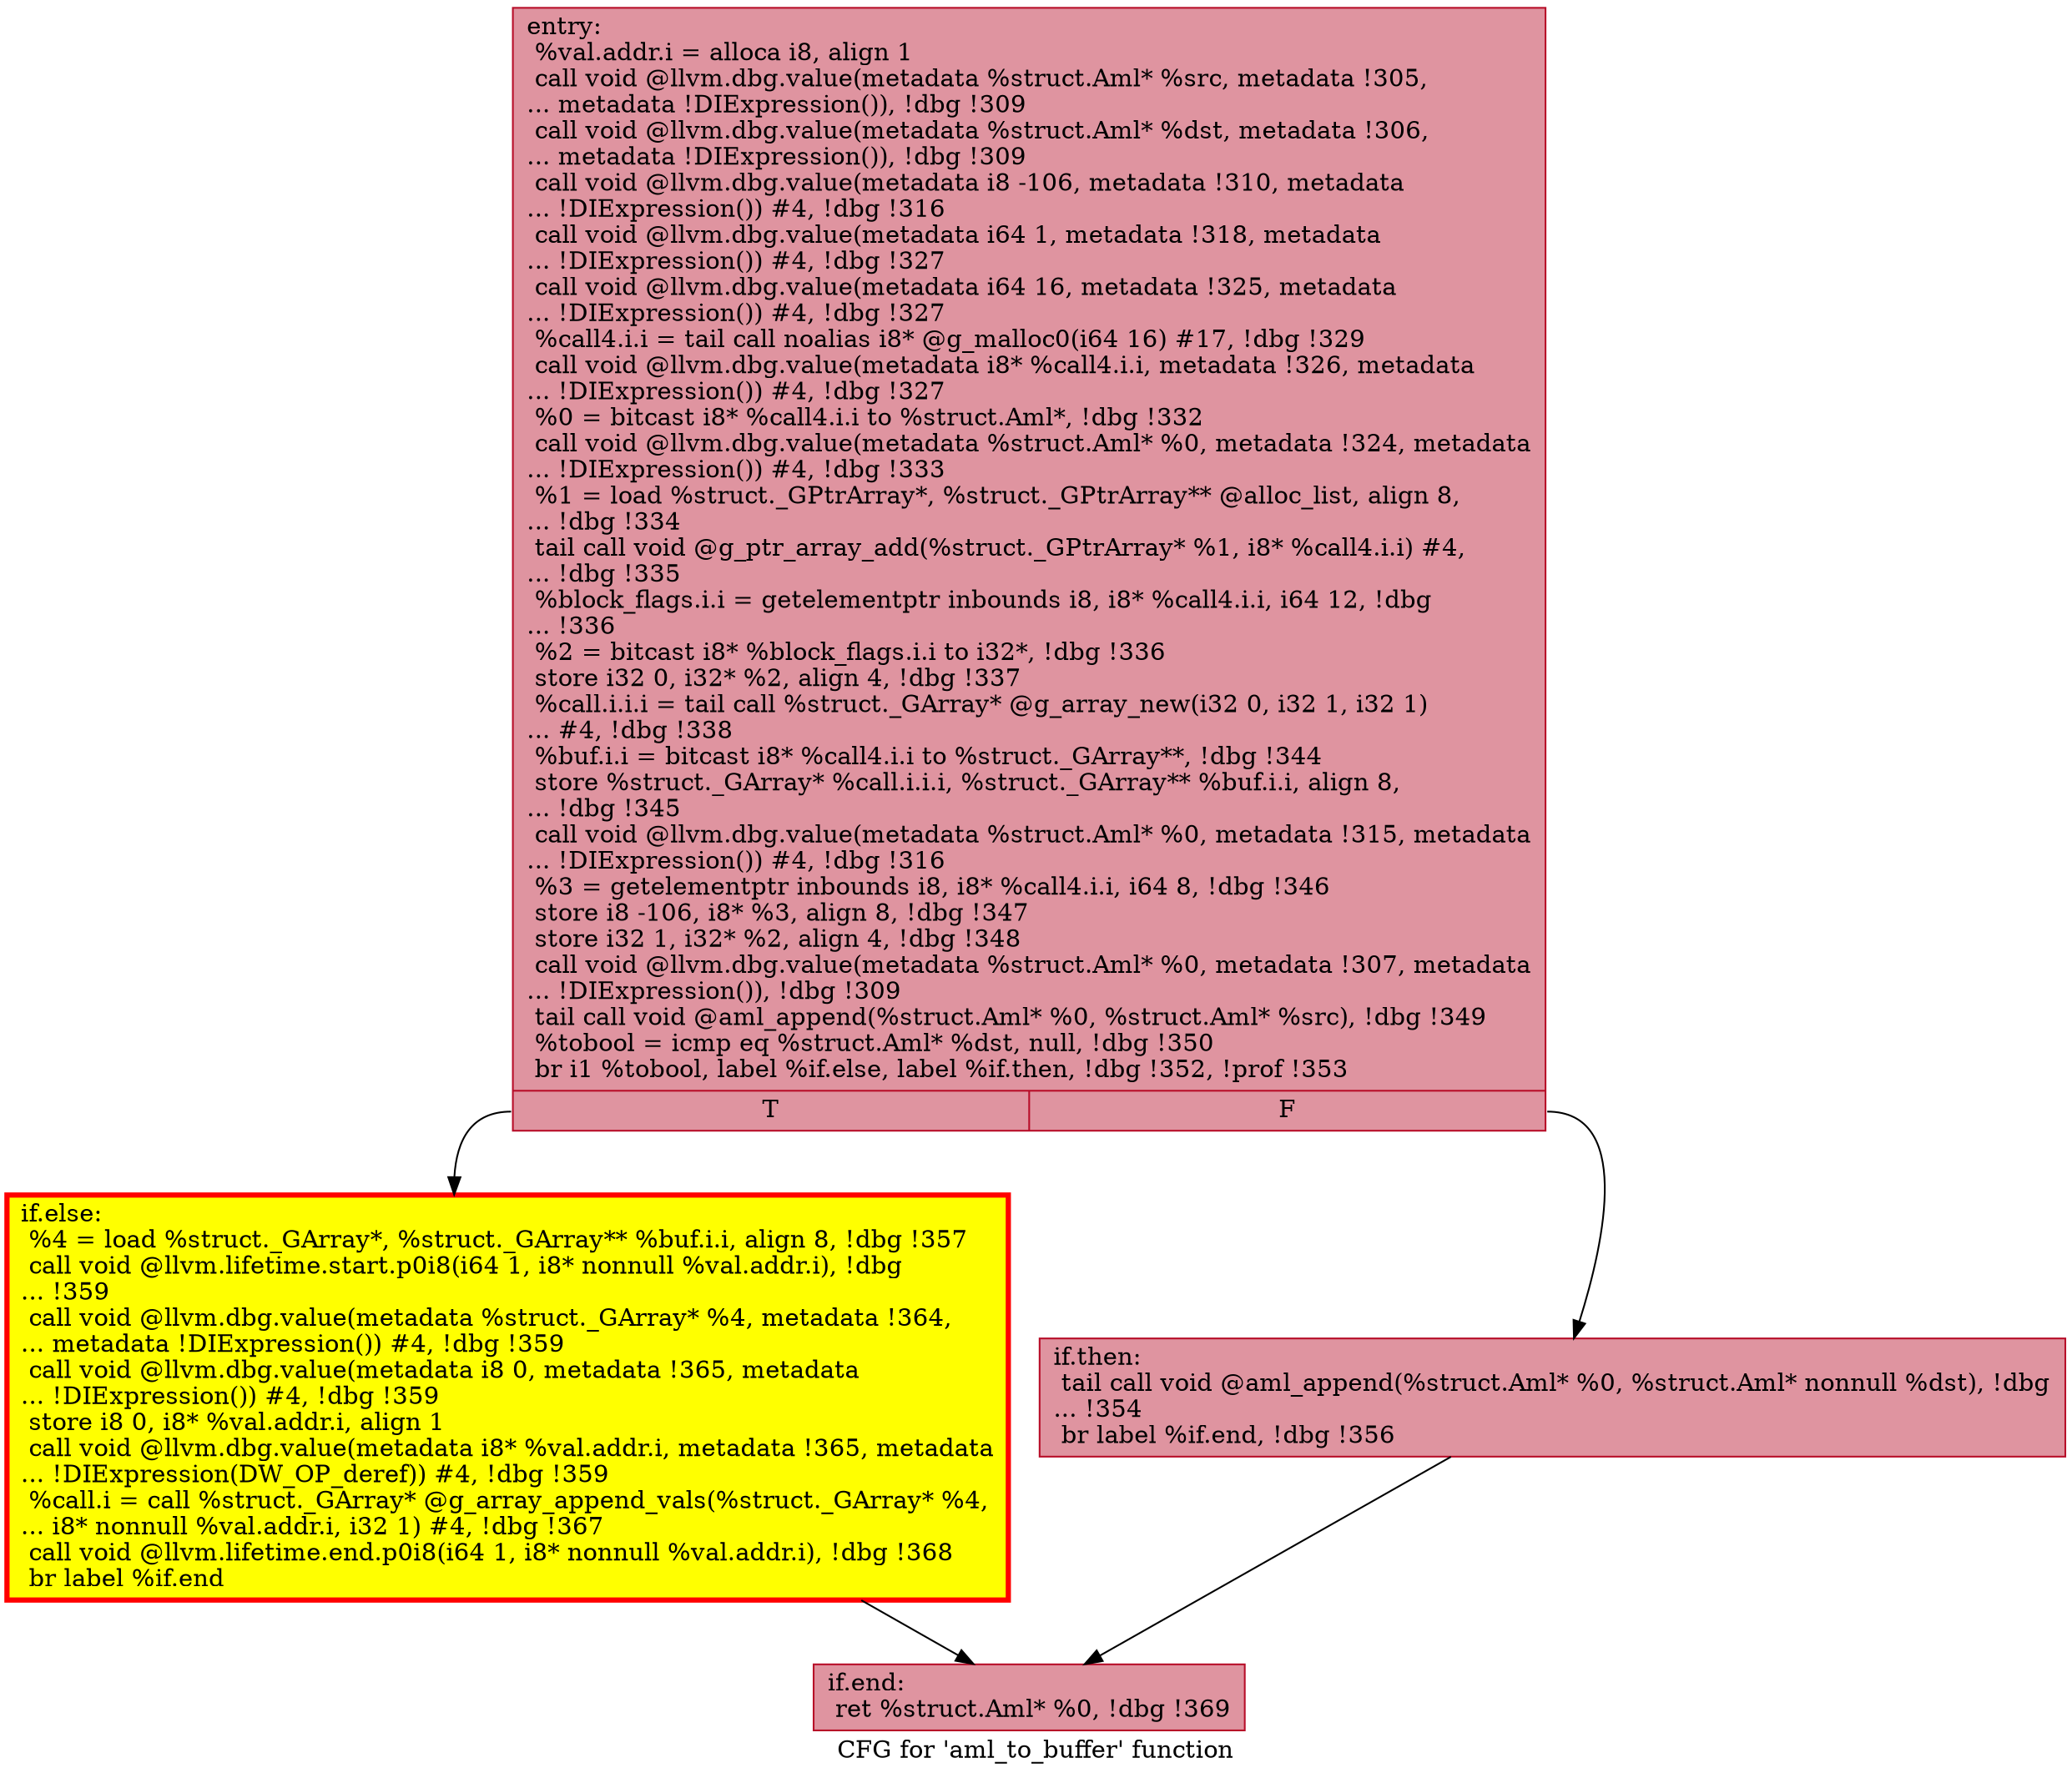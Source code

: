 digraph "CFG for 'aml_to_buffer' function" {
	label="CFG for 'aml_to_buffer' function";

	Node0x559ed8d88660 [shape=record,color="#b70d28ff", style=filled, fillcolor="#b70d2870",label="{entry:\l  %val.addr.i = alloca i8, align 1\l  call void @llvm.dbg.value(metadata %struct.Aml* %src, metadata !305,\l... metadata !DIExpression()), !dbg !309\l  call void @llvm.dbg.value(metadata %struct.Aml* %dst, metadata !306,\l... metadata !DIExpression()), !dbg !309\l  call void @llvm.dbg.value(metadata i8 -106, metadata !310, metadata\l... !DIExpression()) #4, !dbg !316\l  call void @llvm.dbg.value(metadata i64 1, metadata !318, metadata\l... !DIExpression()) #4, !dbg !327\l  call void @llvm.dbg.value(metadata i64 16, metadata !325, metadata\l... !DIExpression()) #4, !dbg !327\l  %call4.i.i = tail call noalias i8* @g_malloc0(i64 16) #17, !dbg !329\l  call void @llvm.dbg.value(metadata i8* %call4.i.i, metadata !326, metadata\l... !DIExpression()) #4, !dbg !327\l  %0 = bitcast i8* %call4.i.i to %struct.Aml*, !dbg !332\l  call void @llvm.dbg.value(metadata %struct.Aml* %0, metadata !324, metadata\l... !DIExpression()) #4, !dbg !333\l  %1 = load %struct._GPtrArray*, %struct._GPtrArray** @alloc_list, align 8,\l... !dbg !334\l  tail call void @g_ptr_array_add(%struct._GPtrArray* %1, i8* %call4.i.i) #4,\l... !dbg !335\l  %block_flags.i.i = getelementptr inbounds i8, i8* %call4.i.i, i64 12, !dbg\l... !336\l  %2 = bitcast i8* %block_flags.i.i to i32*, !dbg !336\l  store i32 0, i32* %2, align 4, !dbg !337\l  %call.i.i.i = tail call %struct._GArray* @g_array_new(i32 0, i32 1, i32 1)\l... #4, !dbg !338\l  %buf.i.i = bitcast i8* %call4.i.i to %struct._GArray**, !dbg !344\l  store %struct._GArray* %call.i.i.i, %struct._GArray** %buf.i.i, align 8,\l... !dbg !345\l  call void @llvm.dbg.value(metadata %struct.Aml* %0, metadata !315, metadata\l... !DIExpression()) #4, !dbg !316\l  %3 = getelementptr inbounds i8, i8* %call4.i.i, i64 8, !dbg !346\l  store i8 -106, i8* %3, align 8, !dbg !347\l  store i32 1, i32* %2, align 4, !dbg !348\l  call void @llvm.dbg.value(metadata %struct.Aml* %0, metadata !307, metadata\l... !DIExpression()), !dbg !309\l  tail call void @aml_append(%struct.Aml* %0, %struct.Aml* %src), !dbg !349\l  %tobool = icmp eq %struct.Aml* %dst, null, !dbg !350\l  br i1 %tobool, label %if.else, label %if.then, !dbg !352, !prof !353\l|{<s0>T|<s1>F}}"];
	Node0x559ed8d88660:s0 -> Node0x559ed8d8da80;
	Node0x559ed8d88660:s1 -> Node0x559ed8d8d9c0;
	Node0x559ed8d8d9c0 [shape=record,color="#b70d28ff", style=filled, fillcolor="#b70d2870",label="{if.then:                                          \l  tail call void @aml_append(%struct.Aml* %0, %struct.Aml* nonnull %dst), !dbg\l... !354\l  br label %if.end, !dbg !356\l}"];
	Node0x559ed8d8d9c0 -> Node0x559ed8d8da10;
	Node0x559ed8d8da80 [shape=record,penwidth=3.0, style="filled", color="red", fillcolor="yellow",label="{if.else:                                          \l  %4 = load %struct._GArray*, %struct._GArray** %buf.i.i, align 8, !dbg !357\l  call void @llvm.lifetime.start.p0i8(i64 1, i8* nonnull %val.addr.i), !dbg\l... !359\l  call void @llvm.dbg.value(metadata %struct._GArray* %4, metadata !364,\l... metadata !DIExpression()) #4, !dbg !359\l  call void @llvm.dbg.value(metadata i8 0, metadata !365, metadata\l... !DIExpression()) #4, !dbg !359\l  store i8 0, i8* %val.addr.i, align 1\l  call void @llvm.dbg.value(metadata i8* %val.addr.i, metadata !365, metadata\l... !DIExpression(DW_OP_deref)) #4, !dbg !359\l  %call.i = call %struct._GArray* @g_array_append_vals(%struct._GArray* %4,\l... i8* nonnull %val.addr.i, i32 1) #4, !dbg !367\l  call void @llvm.lifetime.end.p0i8(i64 1, i8* nonnull %val.addr.i), !dbg !368\l  br label %if.end\l}"];
	Node0x559ed8d8da80 -> Node0x559ed8d8da10;
	Node0x559ed8d8da10 [shape=record,color="#b70d28ff", style=filled, fillcolor="#b70d2870",label="{if.end:                                           \l  ret %struct.Aml* %0, !dbg !369\l}"];
}
